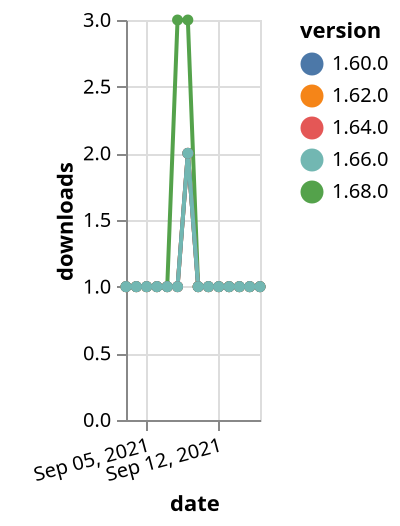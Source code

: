 {"$schema": "https://vega.github.io/schema/vega-lite/v5.json", "description": "A simple bar chart with embedded data.", "data": {"values": [{"date": "2021-09-03", "total": 189, "delta": 1, "version": "1.64.0"}, {"date": "2021-09-04", "total": 190, "delta": 1, "version": "1.64.0"}, {"date": "2021-09-05", "total": 191, "delta": 1, "version": "1.64.0"}, {"date": "2021-09-06", "total": 192, "delta": 1, "version": "1.64.0"}, {"date": "2021-09-07", "total": 193, "delta": 1, "version": "1.64.0"}, {"date": "2021-09-08", "total": 194, "delta": 1, "version": "1.64.0"}, {"date": "2021-09-09", "total": 196, "delta": 2, "version": "1.64.0"}, {"date": "2021-09-10", "total": 197, "delta": 1, "version": "1.64.0"}, {"date": "2021-09-11", "total": 198, "delta": 1, "version": "1.64.0"}, {"date": "2021-09-12", "total": 199, "delta": 1, "version": "1.64.0"}, {"date": "2021-09-13", "total": 200, "delta": 1, "version": "1.64.0"}, {"date": "2021-09-14", "total": 201, "delta": 1, "version": "1.64.0"}, {"date": "2021-09-15", "total": 202, "delta": 1, "version": "1.64.0"}, {"date": "2021-09-16", "total": 203, "delta": 1, "version": "1.64.0"}, {"date": "2021-09-03", "total": 170, "delta": 1, "version": "1.68.0"}, {"date": "2021-09-04", "total": 171, "delta": 1, "version": "1.68.0"}, {"date": "2021-09-05", "total": 172, "delta": 1, "version": "1.68.0"}, {"date": "2021-09-06", "total": 173, "delta": 1, "version": "1.68.0"}, {"date": "2021-09-07", "total": 174, "delta": 1, "version": "1.68.0"}, {"date": "2021-09-08", "total": 177, "delta": 3, "version": "1.68.0"}, {"date": "2021-09-09", "total": 180, "delta": 3, "version": "1.68.0"}, {"date": "2021-09-10", "total": 181, "delta": 1, "version": "1.68.0"}, {"date": "2021-09-11", "total": 182, "delta": 1, "version": "1.68.0"}, {"date": "2021-09-12", "total": 183, "delta": 1, "version": "1.68.0"}, {"date": "2021-09-13", "total": 184, "delta": 1, "version": "1.68.0"}, {"date": "2021-09-14", "total": 185, "delta": 1, "version": "1.68.0"}, {"date": "2021-09-15", "total": 186, "delta": 1, "version": "1.68.0"}, {"date": "2021-09-16", "total": 187, "delta": 1, "version": "1.68.0"}, {"date": "2021-09-03", "total": 190, "delta": 1, "version": "1.62.0"}, {"date": "2021-09-04", "total": 191, "delta": 1, "version": "1.62.0"}, {"date": "2021-09-05", "total": 192, "delta": 1, "version": "1.62.0"}, {"date": "2021-09-06", "total": 193, "delta": 1, "version": "1.62.0"}, {"date": "2021-09-07", "total": 194, "delta": 1, "version": "1.62.0"}, {"date": "2021-09-08", "total": 195, "delta": 1, "version": "1.62.0"}, {"date": "2021-09-09", "total": 197, "delta": 2, "version": "1.62.0"}, {"date": "2021-09-10", "total": 198, "delta": 1, "version": "1.62.0"}, {"date": "2021-09-11", "total": 199, "delta": 1, "version": "1.62.0"}, {"date": "2021-09-12", "total": 200, "delta": 1, "version": "1.62.0"}, {"date": "2021-09-13", "total": 201, "delta": 1, "version": "1.62.0"}, {"date": "2021-09-14", "total": 202, "delta": 1, "version": "1.62.0"}, {"date": "2021-09-15", "total": 203, "delta": 1, "version": "1.62.0"}, {"date": "2021-09-16", "total": 204, "delta": 1, "version": "1.62.0"}, {"date": "2021-09-03", "total": 224, "delta": 1, "version": "1.60.0"}, {"date": "2021-09-04", "total": 225, "delta": 1, "version": "1.60.0"}, {"date": "2021-09-05", "total": 226, "delta": 1, "version": "1.60.0"}, {"date": "2021-09-06", "total": 227, "delta": 1, "version": "1.60.0"}, {"date": "2021-09-07", "total": 228, "delta": 1, "version": "1.60.0"}, {"date": "2021-09-08", "total": 229, "delta": 1, "version": "1.60.0"}, {"date": "2021-09-09", "total": 231, "delta": 2, "version": "1.60.0"}, {"date": "2021-09-10", "total": 232, "delta": 1, "version": "1.60.0"}, {"date": "2021-09-11", "total": 233, "delta": 1, "version": "1.60.0"}, {"date": "2021-09-12", "total": 234, "delta": 1, "version": "1.60.0"}, {"date": "2021-09-13", "total": 235, "delta": 1, "version": "1.60.0"}, {"date": "2021-09-14", "total": 236, "delta": 1, "version": "1.60.0"}, {"date": "2021-09-15", "total": 237, "delta": 1, "version": "1.60.0"}, {"date": "2021-09-16", "total": 238, "delta": 1, "version": "1.60.0"}, {"date": "2021-09-03", "total": 153, "delta": 1, "version": "1.66.0"}, {"date": "2021-09-04", "total": 154, "delta": 1, "version": "1.66.0"}, {"date": "2021-09-05", "total": 155, "delta": 1, "version": "1.66.0"}, {"date": "2021-09-06", "total": 156, "delta": 1, "version": "1.66.0"}, {"date": "2021-09-07", "total": 157, "delta": 1, "version": "1.66.0"}, {"date": "2021-09-08", "total": 158, "delta": 1, "version": "1.66.0"}, {"date": "2021-09-09", "total": 160, "delta": 2, "version": "1.66.0"}, {"date": "2021-09-10", "total": 161, "delta": 1, "version": "1.66.0"}, {"date": "2021-09-11", "total": 162, "delta": 1, "version": "1.66.0"}, {"date": "2021-09-12", "total": 163, "delta": 1, "version": "1.66.0"}, {"date": "2021-09-13", "total": 164, "delta": 1, "version": "1.66.0"}, {"date": "2021-09-14", "total": 165, "delta": 1, "version": "1.66.0"}, {"date": "2021-09-15", "total": 166, "delta": 1, "version": "1.66.0"}, {"date": "2021-09-16", "total": 167, "delta": 1, "version": "1.66.0"}]}, "width": "container", "mark": {"type": "line", "point": {"filled": true}}, "encoding": {"x": {"field": "date", "type": "temporal", "timeUnit": "yearmonthdate", "title": "date", "axis": {"labelAngle": -15}}, "y": {"field": "delta", "type": "quantitative", "title": "downloads"}, "color": {"field": "version", "type": "nominal"}, "tooltip": {"field": "delta"}}}